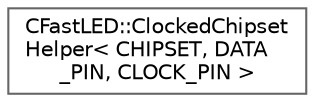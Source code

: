 digraph "Graphical Class Hierarchy"
{
 // LATEX_PDF_SIZE
  bgcolor="transparent";
  edge [fontname=Helvetica,fontsize=10,labelfontname=Helvetica,labelfontsize=10];
  node [fontname=Helvetica,fontsize=10,shape=box,height=0.2,width=0.4];
  rankdir="LR";
  Node0 [id="Node000000",label="CFastLED::ClockedChipset\lHelper\< CHIPSET, DATA\l_PIN, CLOCK_PIN \>",height=0.2,width=0.4,color="grey40", fillcolor="white", style="filled",URL="$d3/de5/struct_c_fast_l_e_d_1_1_clocked_chipset_helper.html",tooltip=" "];
}
